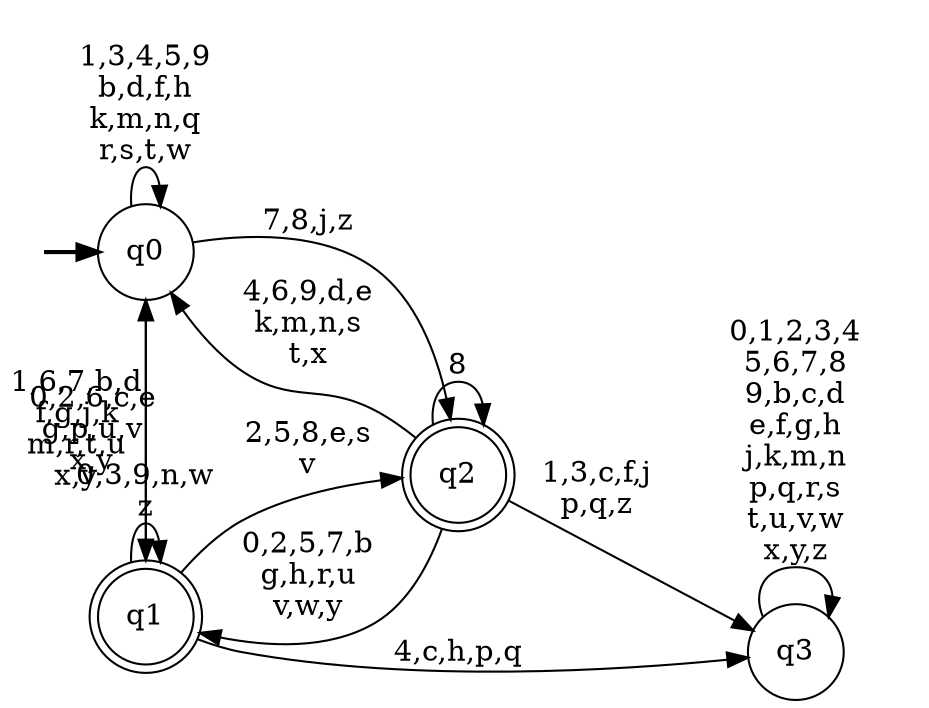 digraph BlueStar {
__start0 [style = invis, shape = none, label = "", width = 0, height = 0];

rankdir=LR;
size="8,5";

s0 [style="filled", color="black", fillcolor="white" shape="circle", label="q0"];
s1 [style="rounded,filled", color="black", fillcolor="white" shape="doublecircle", label="q1"];
s2 [style="rounded,filled", color="black", fillcolor="white" shape="doublecircle", label="q2"];
s3 [style="filled", color="black", fillcolor="white" shape="circle", label="q3"];
subgraph cluster_main { 
	graph [pad=".75", ranksep="0.15", nodesep="0.15"];
	 style=invis; 
	__start0 -> s0 [penwidth=2];
}
s0 -> s0 [label="1,3,4,5,9\nb,d,f,h\nk,m,n,q\nr,s,t,w"];
s0 -> s1 [label="0,2,6,c,e\ng,p,u,v\nx,y"];
s0 -> s2 [label="7,8,j,z"];
s1 -> s0 [label="1,6,7,b,d\nf,g,j,k\nm,r,t,u\nx,y"];
s1 -> s1 [label="0,3,9,n,w\nz"];
s1 -> s2 [label="2,5,8,e,s\nv"];
s1 -> s3 [label="4,c,h,p,q"];
s2 -> s0 [label="4,6,9,d,e\nk,m,n,s\nt,x"];
s2 -> s1 [label="0,2,5,7,b\ng,h,r,u\nv,w,y"];
s2 -> s2 [label="8"];
s2 -> s3 [label="1,3,c,f,j\np,q,z"];
s3 -> s3 [label="0,1,2,3,4\n5,6,7,8\n9,b,c,d\ne,f,g,h\nj,k,m,n\np,q,r,s\nt,u,v,w\nx,y,z"];

}